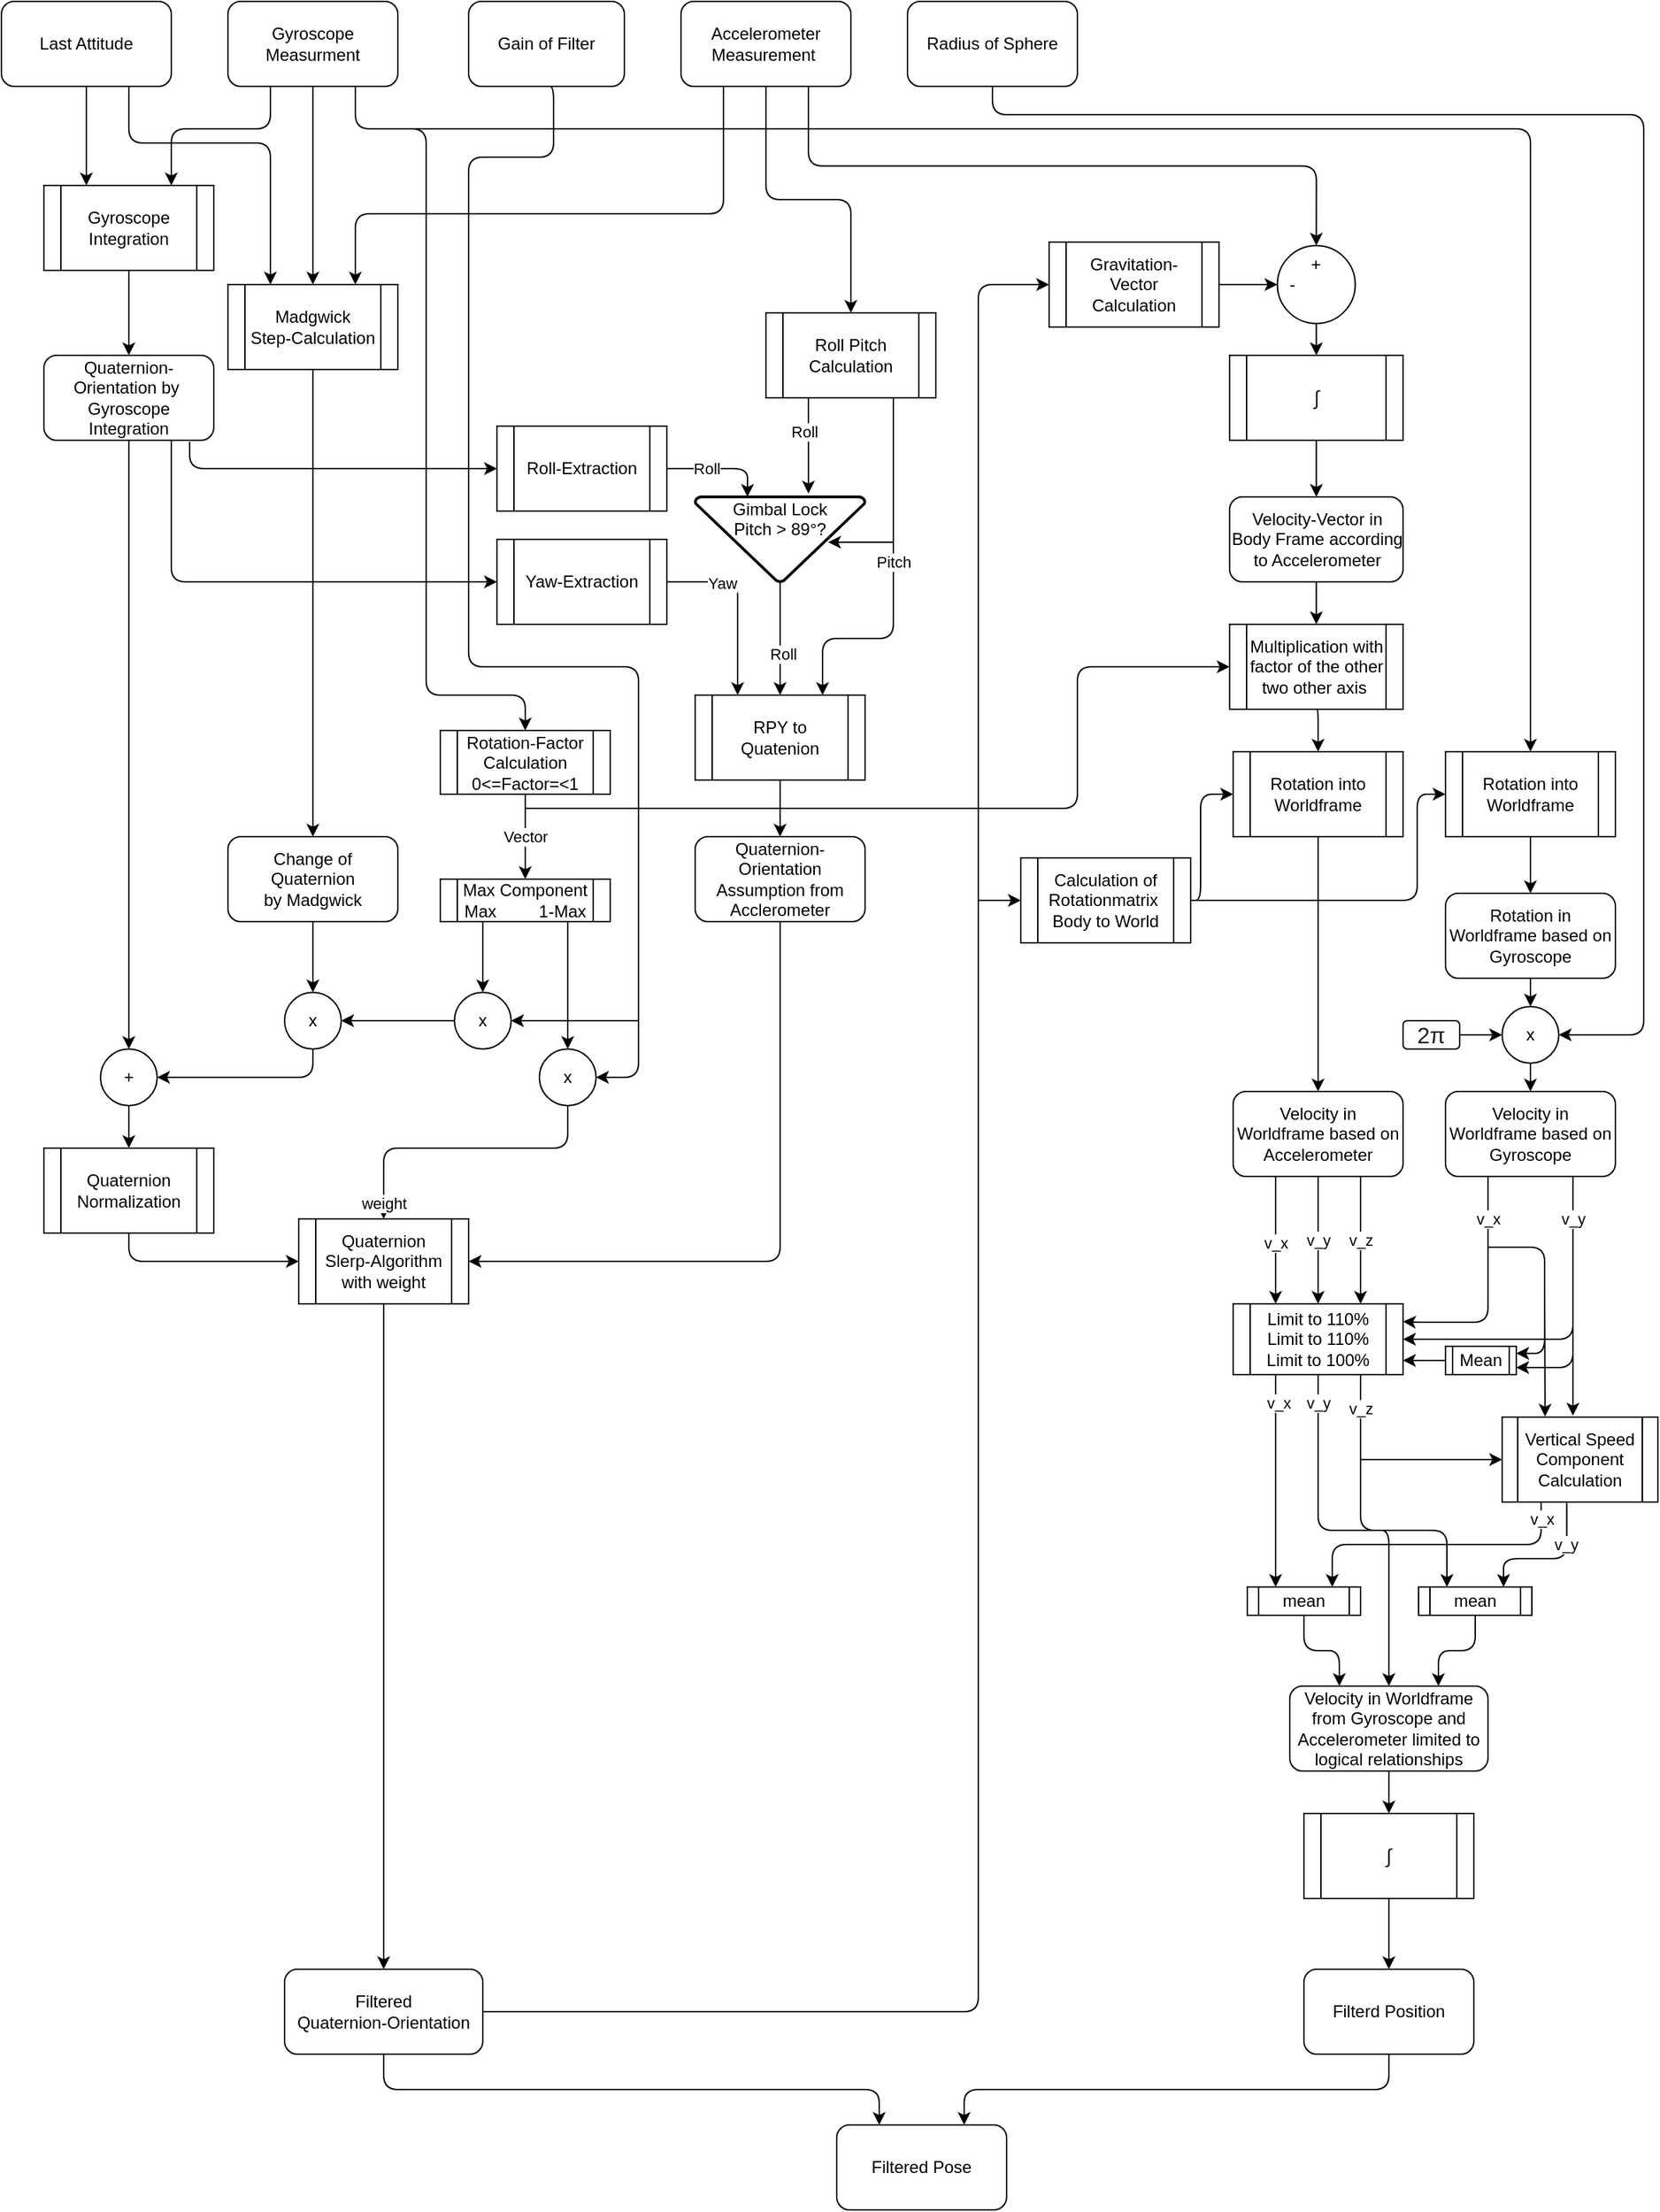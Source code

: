 <mxfile version="13.7.3" type="device"><diagram id="3fwJ6AKw6WvTPz3CJlug" name="Seite-1"><mxGraphModel dx="1106" dy="932" grid="1" gridSize="10" guides="1" tooltips="1" connect="1" arrows="1" fold="1" page="1" pageScale="1" pageWidth="827" pageHeight="1169" math="0" shadow="0"><root><mxCell id="0"/><mxCell id="1" parent="0"/><mxCell id="vrenDaEuAvRxz2vXsRLn-15" style="edgeStyle=orthogonalEdgeStyle;rounded=1;orthogonalLoop=1;jettySize=auto;html=1;exitX=0.5;exitY=1;exitDx=0;exitDy=0;entryX=0.5;entryY=0;entryDx=0;entryDy=0;" edge="1" parent="1" source="vrenDaEuAvRxz2vXsRLn-1" target="vrenDaEuAvRxz2vXsRLn-14"><mxGeometry relative="1" as="geometry"/></mxCell><mxCell id="vrenDaEuAvRxz2vXsRLn-37" style="edgeStyle=orthogonalEdgeStyle;rounded=1;orthogonalLoop=1;jettySize=auto;html=1;exitX=0.25;exitY=1;exitDx=0;exitDy=0;entryX=0.75;entryY=0;entryDx=0;entryDy=0;" edge="1" parent="1" source="vrenDaEuAvRxz2vXsRLn-1" target="vrenDaEuAvRxz2vXsRLn-10"><mxGeometry relative="1" as="geometry"><Array as="points"><mxPoint x="670" y="220"/><mxPoint x="410" y="220"/></Array></mxGeometry></mxCell><mxCell id="vrenDaEuAvRxz2vXsRLn-83" style="edgeStyle=orthogonalEdgeStyle;rounded=1;orthogonalLoop=1;jettySize=auto;html=1;exitX=0.75;exitY=1;exitDx=0;exitDy=0;entryX=0.5;entryY=0;entryDx=0;entryDy=0;" edge="1" parent="1" source="vrenDaEuAvRxz2vXsRLn-1" target="vrenDaEuAvRxz2vXsRLn-81"><mxGeometry relative="1" as="geometry"/></mxCell><mxCell id="vrenDaEuAvRxz2vXsRLn-1" value="Accelerometer&lt;br&gt;Measurement&amp;nbsp;" style="rounded=1;whiteSpace=wrap;html=1;" vertex="1" parent="1"><mxGeometry x="640" y="70" width="120" height="60" as="geometry"/></mxCell><mxCell id="vrenDaEuAvRxz2vXsRLn-7" style="edgeStyle=orthogonalEdgeStyle;rounded=1;orthogonalLoop=1;jettySize=auto;html=1;exitX=0.25;exitY=1;exitDx=0;exitDy=0;entryX=0.75;entryY=0;entryDx=0;entryDy=0;" edge="1" parent="1" source="vrenDaEuAvRxz2vXsRLn-2" target="vrenDaEuAvRxz2vXsRLn-5"><mxGeometry relative="1" as="geometry"><Array as="points"><mxPoint x="350" y="160"/><mxPoint x="280" y="160"/></Array></mxGeometry></mxCell><mxCell id="vrenDaEuAvRxz2vXsRLn-38" style="edgeStyle=orthogonalEdgeStyle;rounded=1;orthogonalLoop=1;jettySize=auto;html=1;exitX=0.5;exitY=1;exitDx=0;exitDy=0;entryX=0.5;entryY=0;entryDx=0;entryDy=0;" edge="1" parent="1" source="vrenDaEuAvRxz2vXsRLn-2" target="vrenDaEuAvRxz2vXsRLn-10"><mxGeometry relative="1" as="geometry"><Array as="points"><mxPoint x="380" y="210"/><mxPoint x="380" y="210"/></Array></mxGeometry></mxCell><mxCell id="vrenDaEuAvRxz2vXsRLn-76" style="edgeStyle=orthogonalEdgeStyle;rounded=1;orthogonalLoop=1;jettySize=auto;html=1;exitX=0.75;exitY=1;exitDx=0;exitDy=0;entryX=0.5;entryY=0;entryDx=0;entryDy=0;" edge="1" parent="1" source="vrenDaEuAvRxz2vXsRLn-2" target="vrenDaEuAvRxz2vXsRLn-44"><mxGeometry relative="1" as="geometry"><Array as="points"><mxPoint x="410" y="160"/><mxPoint x="460" y="160"/><mxPoint x="460" y="560"/><mxPoint x="530" y="560"/></Array></mxGeometry></mxCell><mxCell id="vrenDaEuAvRxz2vXsRLn-2" value="Gyroscope&lt;br&gt;Measurment" style="rounded=1;whiteSpace=wrap;html=1;" vertex="1" parent="1"><mxGeometry x="320" y="70" width="120" height="60" as="geometry"/></mxCell><mxCell id="vrenDaEuAvRxz2vXsRLn-6" style="edgeStyle=orthogonalEdgeStyle;rounded=0;orthogonalLoop=1;jettySize=auto;html=1;exitX=0.5;exitY=1;exitDx=0;exitDy=0;entryX=0.25;entryY=0;entryDx=0;entryDy=0;" edge="1" parent="1" source="vrenDaEuAvRxz2vXsRLn-3" target="vrenDaEuAvRxz2vXsRLn-5"><mxGeometry relative="1" as="geometry"><Array as="points"><mxPoint x="220" y="150"/><mxPoint x="220" y="150"/></Array></mxGeometry></mxCell><mxCell id="vrenDaEuAvRxz2vXsRLn-39" style="edgeStyle=orthogonalEdgeStyle;rounded=1;orthogonalLoop=1;jettySize=auto;html=1;exitX=0.75;exitY=1;exitDx=0;exitDy=0;entryX=0.25;entryY=0;entryDx=0;entryDy=0;" edge="1" parent="1" source="vrenDaEuAvRxz2vXsRLn-3" target="vrenDaEuAvRxz2vXsRLn-10"><mxGeometry relative="1" as="geometry"><Array as="points"><mxPoint x="250" y="170"/><mxPoint x="350" y="170"/></Array></mxGeometry></mxCell><mxCell id="vrenDaEuAvRxz2vXsRLn-3" value="Last Attitude" style="rounded=1;whiteSpace=wrap;html=1;" vertex="1" parent="1"><mxGeometry x="160" y="70" width="120" height="60" as="geometry"/></mxCell><mxCell id="vrenDaEuAvRxz2vXsRLn-8" style="edgeStyle=orthogonalEdgeStyle;rounded=0;orthogonalLoop=1;jettySize=auto;html=1;exitX=0.5;exitY=1;exitDx=0;exitDy=0;" edge="1" parent="1" source="vrenDaEuAvRxz2vXsRLn-5" target="vrenDaEuAvRxz2vXsRLn-9"><mxGeometry relative="1" as="geometry"><mxPoint x="300" y="330" as="targetPoint"/></mxGeometry></mxCell><mxCell id="vrenDaEuAvRxz2vXsRLn-5" value="Gyroscope Integration" style="shape=process;whiteSpace=wrap;html=1;backgroundOutline=1;" vertex="1" parent="1"><mxGeometry x="190" y="200" width="120" height="60" as="geometry"/></mxCell><mxCell id="vrenDaEuAvRxz2vXsRLn-19" style="edgeStyle=orthogonalEdgeStyle;rounded=1;orthogonalLoop=1;jettySize=auto;html=1;exitX=0.75;exitY=1;exitDx=0;exitDy=0;entryX=0;entryY=0.5;entryDx=0;entryDy=0;" edge="1" parent="1" source="vrenDaEuAvRxz2vXsRLn-9" target="vrenDaEuAvRxz2vXsRLn-18"><mxGeometry relative="1" as="geometry"/></mxCell><mxCell id="vrenDaEuAvRxz2vXsRLn-24" style="edgeStyle=orthogonalEdgeStyle;rounded=1;orthogonalLoop=1;jettySize=auto;html=1;exitX=0.858;exitY=1.017;exitDx=0;exitDy=0;entryX=0;entryY=0.5;entryDx=0;entryDy=0;exitPerimeter=0;" edge="1" parent="1" source="vrenDaEuAvRxz2vXsRLn-9" target="vrenDaEuAvRxz2vXsRLn-23"><mxGeometry relative="1" as="geometry"/></mxCell><mxCell id="vrenDaEuAvRxz2vXsRLn-52" style="edgeStyle=orthogonalEdgeStyle;rounded=1;orthogonalLoop=1;jettySize=auto;html=1;exitX=0.5;exitY=1;exitDx=0;exitDy=0;" edge="1" parent="1" source="vrenDaEuAvRxz2vXsRLn-9" target="vrenDaEuAvRxz2vXsRLn-48"><mxGeometry relative="1" as="geometry"/></mxCell><mxCell id="vrenDaEuAvRxz2vXsRLn-9" value="Quaternion-Orientation by&amp;nbsp;&lt;br&gt;Gyroscope Integration" style="rounded=1;whiteSpace=wrap;html=1;" vertex="1" parent="1"><mxGeometry x="190" y="320" width="120" height="60" as="geometry"/></mxCell><mxCell id="vrenDaEuAvRxz2vXsRLn-75" style="edgeStyle=orthogonalEdgeStyle;rounded=1;orthogonalLoop=1;jettySize=auto;html=1;exitX=0.5;exitY=1;exitDx=0;exitDy=0;" edge="1" parent="1" source="vrenDaEuAvRxz2vXsRLn-10" target="vrenDaEuAvRxz2vXsRLn-12"><mxGeometry relative="1" as="geometry"/></mxCell><mxCell id="vrenDaEuAvRxz2vXsRLn-10" value="Madgwick&lt;br&gt;Step-Calculation" style="shape=process;whiteSpace=wrap;html=1;backgroundOutline=1;" vertex="1" parent="1"><mxGeometry x="320" y="270" width="120" height="60" as="geometry"/></mxCell><mxCell id="vrenDaEuAvRxz2vXsRLn-51" style="edgeStyle=orthogonalEdgeStyle;rounded=1;orthogonalLoop=1;jettySize=auto;html=1;exitX=0.5;exitY=1;exitDx=0;exitDy=0;entryX=0.5;entryY=0;entryDx=0;entryDy=0;" edge="1" parent="1" source="vrenDaEuAvRxz2vXsRLn-12" target="vrenDaEuAvRxz2vXsRLn-49"><mxGeometry relative="1" as="geometry"/></mxCell><mxCell id="vrenDaEuAvRxz2vXsRLn-12" value="Change of Quaternion&lt;br&gt;by Madgwick" style="rounded=1;whiteSpace=wrap;html=1;" vertex="1" parent="1"><mxGeometry x="320" y="660" width="120" height="60" as="geometry"/></mxCell><mxCell id="vrenDaEuAvRxz2vXsRLn-41" style="edgeStyle=orthogonalEdgeStyle;rounded=0;orthogonalLoop=1;jettySize=auto;html=1;exitX=0.5;exitY=1;exitDx=0;exitDy=0;entryX=0.5;entryY=0;entryDx=0;entryDy=0;" edge="1" parent="1" source="vrenDaEuAvRxz2vXsRLn-13" target="vrenDaEuAvRxz2vXsRLn-35"><mxGeometry relative="1" as="geometry"/></mxCell><mxCell id="vrenDaEuAvRxz2vXsRLn-13" value="RPY to Quatenion" style="shape=process;whiteSpace=wrap;html=1;backgroundOutline=1;" vertex="1" parent="1"><mxGeometry x="650" y="560" width="120" height="60" as="geometry"/></mxCell><mxCell id="vrenDaEuAvRxz2vXsRLn-16" style="edgeStyle=orthogonalEdgeStyle;rounded=1;orthogonalLoop=1;jettySize=auto;html=1;exitX=0.75;exitY=1;exitDx=0;exitDy=0;entryX=0.75;entryY=0;entryDx=0;entryDy=0;" edge="1" parent="1" source="vrenDaEuAvRxz2vXsRLn-14" target="vrenDaEuAvRxz2vXsRLn-13"><mxGeometry relative="1" as="geometry"><Array as="points"><mxPoint x="790" y="520"/><mxPoint x="740" y="520"/></Array></mxGeometry></mxCell><mxCell id="vrenDaEuAvRxz2vXsRLn-21" value="Pitch" style="edgeLabel;html=1;align=center;verticalAlign=middle;resizable=0;points=[];" vertex="1" connectable="0" parent="vrenDaEuAvRxz2vXsRLn-16"><mxGeometry x="-0.109" relative="1" as="geometry"><mxPoint as="offset"/></mxGeometry></mxCell><mxCell id="vrenDaEuAvRxz2vXsRLn-26" style="edgeStyle=orthogonalEdgeStyle;rounded=0;orthogonalLoop=1;jettySize=auto;html=1;exitX=0.25;exitY=1;exitDx=0;exitDy=0;entryX=0.667;entryY=-0.04;entryDx=0;entryDy=0;entryPerimeter=0;" edge="1" parent="1" source="vrenDaEuAvRxz2vXsRLn-14" target="vrenDaEuAvRxz2vXsRLn-25"><mxGeometry relative="1" as="geometry"/></mxCell><mxCell id="vrenDaEuAvRxz2vXsRLn-27" value="Roll" style="edgeLabel;html=1;align=center;verticalAlign=middle;resizable=0;points=[];" vertex="1" connectable="0" parent="vrenDaEuAvRxz2vXsRLn-26"><mxGeometry x="-0.294" y="-3" relative="1" as="geometry"><mxPoint as="offset"/></mxGeometry></mxCell><mxCell id="vrenDaEuAvRxz2vXsRLn-14" value="Roll Pitch Calculation" style="shape=process;whiteSpace=wrap;html=1;backgroundOutline=1;" vertex="1" parent="1"><mxGeometry x="700" y="290" width="120" height="60" as="geometry"/></mxCell><mxCell id="vrenDaEuAvRxz2vXsRLn-20" style="edgeStyle=orthogonalEdgeStyle;rounded=1;orthogonalLoop=1;jettySize=auto;html=1;exitX=1;exitY=0.5;exitDx=0;exitDy=0;entryX=0.25;entryY=0;entryDx=0;entryDy=0;" edge="1" parent="1" source="vrenDaEuAvRxz2vXsRLn-18" target="vrenDaEuAvRxz2vXsRLn-13"><mxGeometry relative="1" as="geometry"/></mxCell><mxCell id="vrenDaEuAvRxz2vXsRLn-32" value="Yaw" style="edgeLabel;html=1;align=center;verticalAlign=middle;resizable=0;points=[];" vertex="1" connectable="0" parent="vrenDaEuAvRxz2vXsRLn-20"><mxGeometry x="-0.4" y="-1" relative="1" as="geometry"><mxPoint as="offset"/></mxGeometry></mxCell><mxCell id="vrenDaEuAvRxz2vXsRLn-18" value="Yaw-Extraction" style="shape=process;whiteSpace=wrap;html=1;backgroundOutline=1;" vertex="1" parent="1"><mxGeometry x="510" y="450" width="120" height="60" as="geometry"/></mxCell><mxCell id="vrenDaEuAvRxz2vXsRLn-28" style="edgeStyle=orthogonalEdgeStyle;rounded=1;orthogonalLoop=1;jettySize=auto;html=1;exitX=1;exitY=0.5;exitDx=0;exitDy=0;entryX=0.308;entryY=0;entryDx=0;entryDy=0;entryPerimeter=0;" edge="1" parent="1" source="vrenDaEuAvRxz2vXsRLn-23" target="vrenDaEuAvRxz2vXsRLn-25"><mxGeometry relative="1" as="geometry"/></mxCell><mxCell id="vrenDaEuAvRxz2vXsRLn-29" value="Roll" style="edgeLabel;html=1;align=center;verticalAlign=middle;resizable=0;points=[];" vertex="1" connectable="0" parent="vrenDaEuAvRxz2vXsRLn-28"><mxGeometry x="-0.284" relative="1" as="geometry"><mxPoint as="offset"/></mxGeometry></mxCell><mxCell id="vrenDaEuAvRxz2vXsRLn-23" value="Roll-Extraction" style="shape=process;whiteSpace=wrap;html=1;backgroundOutline=1;" vertex="1" parent="1"><mxGeometry x="510" y="370" width="120" height="60" as="geometry"/></mxCell><mxCell id="vrenDaEuAvRxz2vXsRLn-30" style="edgeStyle=orthogonalEdgeStyle;rounded=0;orthogonalLoop=1;jettySize=auto;html=1;exitX=0.5;exitY=1;exitDx=0;exitDy=0;exitPerimeter=0;entryX=0.5;entryY=0;entryDx=0;entryDy=0;" edge="1" parent="1" source="vrenDaEuAvRxz2vXsRLn-25" target="vrenDaEuAvRxz2vXsRLn-13"><mxGeometry relative="1" as="geometry"/></mxCell><mxCell id="vrenDaEuAvRxz2vXsRLn-31" value="Roll" style="edgeLabel;html=1;align=center;verticalAlign=middle;resizable=0;points=[];" vertex="1" connectable="0" parent="vrenDaEuAvRxz2vXsRLn-30"><mxGeometry x="0.28" y="2" relative="1" as="geometry"><mxPoint as="offset"/></mxGeometry></mxCell><mxCell id="vrenDaEuAvRxz2vXsRLn-25" value="Gimbal Lock&lt;br&gt;Pitch &amp;gt; 89°?&lt;br&gt;&lt;br&gt;&lt;br&gt;" style="strokeWidth=2;html=1;shape=mxgraph.flowchart.merge_or_storage;whiteSpace=wrap;" vertex="1" parent="1"><mxGeometry x="650" y="420" width="120" height="60" as="geometry"/></mxCell><mxCell id="vrenDaEuAvRxz2vXsRLn-34" value="" style="endArrow=classic;html=1;entryX=0.783;entryY=0.533;entryDx=0;entryDy=0;entryPerimeter=0;" edge="1" parent="1" target="vrenDaEuAvRxz2vXsRLn-25"><mxGeometry width="50" height="50" relative="1" as="geometry"><mxPoint x="790" y="452" as="sourcePoint"/><mxPoint x="450" y="310" as="targetPoint"/></mxGeometry></mxCell><mxCell id="vrenDaEuAvRxz2vXsRLn-56" style="edgeStyle=orthogonalEdgeStyle;rounded=1;orthogonalLoop=1;jettySize=auto;html=1;exitX=0.5;exitY=1;exitDx=0;exitDy=0;entryX=1;entryY=0.5;entryDx=0;entryDy=0;" edge="1" parent="1" source="vrenDaEuAvRxz2vXsRLn-35" target="vrenDaEuAvRxz2vXsRLn-45"><mxGeometry relative="1" as="geometry"/></mxCell><mxCell id="vrenDaEuAvRxz2vXsRLn-35" value="Quaternion-Orientation Assumption from Acclerometer" style="rounded=1;whiteSpace=wrap;html=1;" vertex="1" parent="1"><mxGeometry x="650" y="660" width="120" height="60" as="geometry"/></mxCell><mxCell id="vrenDaEuAvRxz2vXsRLn-67" style="edgeStyle=orthogonalEdgeStyle;rounded=1;orthogonalLoop=1;jettySize=auto;html=1;exitX=0.5;exitY=1;exitDx=0;exitDy=0;entryX=1;entryY=0.5;entryDx=0;entryDy=0;" edge="1" parent="1" source="vrenDaEuAvRxz2vXsRLn-40" target="vrenDaEuAvRxz2vXsRLn-64"><mxGeometry relative="1" as="geometry"><Array as="points"><mxPoint x="550" y="180"/><mxPoint x="490" y="180"/><mxPoint x="490" y="540"/><mxPoint x="610" y="540"/><mxPoint x="610" y="830"/></Array></mxGeometry></mxCell><mxCell id="vrenDaEuAvRxz2vXsRLn-40" value="Gain of Filter" style="rounded=1;whiteSpace=wrap;html=1;" vertex="1" parent="1"><mxGeometry x="490" y="70" width="110" height="60" as="geometry"/></mxCell><mxCell id="vrenDaEuAvRxz2vXsRLn-50" style="edgeStyle=orthogonalEdgeStyle;rounded=1;orthogonalLoop=1;jettySize=auto;html=1;exitX=0;exitY=0.5;exitDx=0;exitDy=0;entryX=1;entryY=0.5;entryDx=0;entryDy=0;" edge="1" parent="1" source="vrenDaEuAvRxz2vXsRLn-63" target="vrenDaEuAvRxz2vXsRLn-49"><mxGeometry relative="1" as="geometry"><Array as="points"><mxPoint x="400" y="790"/></Array></mxGeometry></mxCell><mxCell id="vrenDaEuAvRxz2vXsRLn-57" style="edgeStyle=orthogonalEdgeStyle;rounded=1;orthogonalLoop=1;jettySize=auto;html=1;exitX=0.5;exitY=1;exitDx=0;exitDy=0;entryX=0.5;entryY=0;entryDx=0;entryDy=0;" edge="1" parent="1" source="vrenDaEuAvRxz2vXsRLn-64" target="vrenDaEuAvRxz2vXsRLn-45"><mxGeometry relative="1" as="geometry"><mxPoint x="430" y="926" as="targetPoint"/><Array as="points"><mxPoint x="560" y="880"/><mxPoint x="430" y="880"/></Array></mxGeometry></mxCell><mxCell id="vrenDaEuAvRxz2vXsRLn-59" value="weight" style="edgeLabel;html=1;align=center;verticalAlign=middle;resizable=0;points=[];" vertex="1" connectable="0" parent="vrenDaEuAvRxz2vXsRLn-57"><mxGeometry x="0.674" y="-2" relative="1" as="geometry"><mxPoint x="1.97" y="22.35" as="offset"/></mxGeometry></mxCell><mxCell id="vrenDaEuAvRxz2vXsRLn-89" value="Vector" style="edgeStyle=orthogonalEdgeStyle;rounded=1;orthogonalLoop=1;jettySize=auto;html=1;exitX=0.5;exitY=1;exitDx=0;exitDy=0;entryX=0.5;entryY=0;entryDx=0;entryDy=0;" edge="1" parent="1" source="vrenDaEuAvRxz2vXsRLn-44" target="vrenDaEuAvRxz2vXsRLn-88"><mxGeometry relative="1" as="geometry"/></mxCell><mxCell id="vrenDaEuAvRxz2vXsRLn-44" value="Rotation-Factor Calculation&lt;br&gt;0&amp;lt;=Factor=&amp;lt;1" style="shape=process;whiteSpace=wrap;html=1;backgroundOutline=1;" vertex="1" parent="1"><mxGeometry x="470" y="585" width="120" height="45" as="geometry"/></mxCell><mxCell id="vrenDaEuAvRxz2vXsRLn-61" style="edgeStyle=orthogonalEdgeStyle;rounded=1;orthogonalLoop=1;jettySize=auto;html=1;exitX=0.5;exitY=1;exitDx=0;exitDy=0;entryX=0.5;entryY=0;entryDx=0;entryDy=0;" edge="1" parent="1" source="vrenDaEuAvRxz2vXsRLn-45" target="vrenDaEuAvRxz2vXsRLn-60"><mxGeometry relative="1" as="geometry"/></mxCell><mxCell id="vrenDaEuAvRxz2vXsRLn-45" value="Quaternion Slerp-Algorithm with weight" style="shape=process;whiteSpace=wrap;html=1;backgroundOutline=1;" vertex="1" parent="1"><mxGeometry x="370" y="930" width="120" height="60" as="geometry"/></mxCell><mxCell id="vrenDaEuAvRxz2vXsRLn-55" style="edgeStyle=orthogonalEdgeStyle;rounded=1;orthogonalLoop=1;jettySize=auto;html=1;exitX=0.5;exitY=1;exitDx=0;exitDy=0;entryX=0;entryY=0.5;entryDx=0;entryDy=0;" edge="1" parent="1" source="vrenDaEuAvRxz2vXsRLn-71" target="vrenDaEuAvRxz2vXsRLn-45"><mxGeometry relative="1" as="geometry"/></mxCell><mxCell id="vrenDaEuAvRxz2vXsRLn-73" style="edgeStyle=orthogonalEdgeStyle;rounded=1;orthogonalLoop=1;jettySize=auto;html=1;exitX=0.5;exitY=1;exitDx=0;exitDy=0;entryX=0.5;entryY=0;entryDx=0;entryDy=0;" edge="1" parent="1" source="vrenDaEuAvRxz2vXsRLn-48" target="vrenDaEuAvRxz2vXsRLn-71"><mxGeometry relative="1" as="geometry"/></mxCell><mxCell id="vrenDaEuAvRxz2vXsRLn-48" value="+" style="ellipse;whiteSpace=wrap;html=1;aspect=fixed;" vertex="1" parent="1"><mxGeometry x="230" y="810" width="40" height="40" as="geometry"/></mxCell><mxCell id="vrenDaEuAvRxz2vXsRLn-54" style="edgeStyle=orthogonalEdgeStyle;rounded=1;orthogonalLoop=1;jettySize=auto;html=1;exitX=0.5;exitY=1;exitDx=0;exitDy=0;entryX=1;entryY=0.5;entryDx=0;entryDy=0;" edge="1" parent="1" source="vrenDaEuAvRxz2vXsRLn-49" target="vrenDaEuAvRxz2vXsRLn-48"><mxGeometry relative="1" as="geometry"/></mxCell><mxCell id="vrenDaEuAvRxz2vXsRLn-49" value="x" style="ellipse;whiteSpace=wrap;html=1;aspect=fixed;" vertex="1" parent="1"><mxGeometry x="360" y="770" width="40" height="40" as="geometry"/></mxCell><mxCell id="vrenDaEuAvRxz2vXsRLn-79" style="edgeStyle=orthogonalEdgeStyle;rounded=1;orthogonalLoop=1;jettySize=auto;html=1;exitX=1;exitY=0.5;exitDx=0;exitDy=0;entryX=0;entryY=0.5;entryDx=0;entryDy=0;" edge="1" parent="1" source="vrenDaEuAvRxz2vXsRLn-60" target="vrenDaEuAvRxz2vXsRLn-77"><mxGeometry relative="1" as="geometry"><Array as="points"><mxPoint x="850" y="1490"/><mxPoint x="850" y="270"/></Array></mxGeometry></mxCell><mxCell id="vrenDaEuAvRxz2vXsRLn-166" style="edgeStyle=orthogonalEdgeStyle;rounded=1;orthogonalLoop=1;jettySize=auto;html=1;exitX=0.5;exitY=1;exitDx=0;exitDy=0;entryX=0.25;entryY=0;entryDx=0;entryDy=0;" edge="1" parent="1" source="vrenDaEuAvRxz2vXsRLn-60" target="vrenDaEuAvRxz2vXsRLn-164"><mxGeometry relative="1" as="geometry"/></mxCell><mxCell id="vrenDaEuAvRxz2vXsRLn-60" value="Filtered &lt;br&gt;Quaternion-Orientation&lt;br&gt;" style="rounded=1;whiteSpace=wrap;html=1;" vertex="1" parent="1"><mxGeometry x="360" y="1460" width="140" height="60" as="geometry"/></mxCell><mxCell id="vrenDaEuAvRxz2vXsRLn-64" value="x" style="ellipse;whiteSpace=wrap;html=1;aspect=fixed;" vertex="1" parent="1"><mxGeometry x="540" y="810" width="40" height="40" as="geometry"/></mxCell><mxCell id="vrenDaEuAvRxz2vXsRLn-70" value="" style="endArrow=classic;html=1;entryX=1;entryY=0.5;entryDx=0;entryDy=0;" edge="1" parent="1" target="vrenDaEuAvRxz2vXsRLn-63"><mxGeometry width="50" height="50" relative="1" as="geometry"><mxPoint x="610" y="790" as="sourcePoint"/><mxPoint x="530" y="580" as="targetPoint"/></mxGeometry></mxCell><mxCell id="vrenDaEuAvRxz2vXsRLn-71" value="Quaternion&lt;br&gt;Normalization" style="shape=process;whiteSpace=wrap;html=1;backgroundOutline=1;" vertex="1" parent="1"><mxGeometry x="190" y="880" width="120" height="60" as="geometry"/></mxCell><mxCell id="vrenDaEuAvRxz2vXsRLn-63" value="x" style="ellipse;whiteSpace=wrap;html=1;aspect=fixed;" vertex="1" parent="1"><mxGeometry x="480" y="770" width="40" height="40" as="geometry"/></mxCell><mxCell id="vrenDaEuAvRxz2vXsRLn-82" style="edgeStyle=orthogonalEdgeStyle;rounded=1;orthogonalLoop=1;jettySize=auto;html=1;exitX=1;exitY=0.5;exitDx=0;exitDy=0;entryX=0;entryY=0.5;entryDx=0;entryDy=0;" edge="1" parent="1" source="vrenDaEuAvRxz2vXsRLn-77" target="vrenDaEuAvRxz2vXsRLn-81"><mxGeometry relative="1" as="geometry"><mxPoint x="1040" y="290.103" as="targetPoint"/></mxGeometry></mxCell><mxCell id="vrenDaEuAvRxz2vXsRLn-77" value="Gravitation-Vector&lt;br&gt;Calculation" style="shape=process;whiteSpace=wrap;html=1;backgroundOutline=1;" vertex="1" parent="1"><mxGeometry x="900" y="240" width="120" height="60" as="geometry"/></mxCell><mxCell id="vrenDaEuAvRxz2vXsRLn-86" style="edgeStyle=orthogonalEdgeStyle;rounded=1;orthogonalLoop=1;jettySize=auto;html=1;exitX=0.5;exitY=1;exitDx=0;exitDy=0;entryX=0.5;entryY=0;entryDx=0;entryDy=0;" edge="1" parent="1" source="vrenDaEuAvRxz2vXsRLn-80" target="vrenDaEuAvRxz2vXsRLn-85"><mxGeometry relative="1" as="geometry"/></mxCell><mxCell id="vrenDaEuAvRxz2vXsRLn-80" value="&lt;span style=&quot;color: rgb(32 , 33 , 36) ; font-family: &amp;#34;arial&amp;#34; , sans-serif ; font-size: 14px ; text-align: left ; background-color: rgb(255 , 255 , 255)&quot;&gt;∫&lt;/span&gt;" style="shape=process;whiteSpace=wrap;html=1;backgroundOutline=1;" vertex="1" parent="1"><mxGeometry x="1027.5" y="320" width="122.5" height="60" as="geometry"/></mxCell><mxCell id="vrenDaEuAvRxz2vXsRLn-84" style="edgeStyle=orthogonalEdgeStyle;rounded=1;orthogonalLoop=1;jettySize=auto;html=1;exitX=0.5;exitY=1;exitDx=0;exitDy=0;entryX=0.5;entryY=0;entryDx=0;entryDy=0;" edge="1" parent="1" source="vrenDaEuAvRxz2vXsRLn-81" target="vrenDaEuAvRxz2vXsRLn-80"><mxGeometry relative="1" as="geometry"/></mxCell><mxCell id="vrenDaEuAvRxz2vXsRLn-81" value="+&lt;br&gt;-&amp;nbsp; &amp;nbsp; &amp;nbsp; &amp;nbsp; &amp;nbsp;&amp;nbsp;&lt;br&gt;&amp;nbsp;" style="ellipse;whiteSpace=wrap;html=1;aspect=fixed;" vertex="1" parent="1"><mxGeometry x="1061.25" y="242.5" width="55" height="55" as="geometry"/></mxCell><mxCell id="vrenDaEuAvRxz2vXsRLn-96" style="edgeStyle=orthogonalEdgeStyle;rounded=1;orthogonalLoop=1;jettySize=auto;html=1;exitX=0.5;exitY=1;exitDx=0;exitDy=0;entryX=0.5;entryY=0;entryDx=0;entryDy=0;" edge="1" parent="1" source="vrenDaEuAvRxz2vXsRLn-85" target="vrenDaEuAvRxz2vXsRLn-94"><mxGeometry relative="1" as="geometry"/></mxCell><mxCell id="vrenDaEuAvRxz2vXsRLn-85" value="Velocity-Vector in Body Frame according to Accelerometer" style="rounded=1;whiteSpace=wrap;html=1;" vertex="1" parent="1"><mxGeometry x="1027.5" y="420" width="122.5" height="60" as="geometry"/></mxCell><mxCell id="vrenDaEuAvRxz2vXsRLn-92" style="edgeStyle=orthogonalEdgeStyle;rounded=1;orthogonalLoop=1;jettySize=auto;html=1;exitX=0.25;exitY=1;exitDx=0;exitDy=0;entryX=0.5;entryY=0;entryDx=0;entryDy=0;" edge="1" parent="1" source="vrenDaEuAvRxz2vXsRLn-88" target="vrenDaEuAvRxz2vXsRLn-63"><mxGeometry relative="1" as="geometry"/></mxCell><mxCell id="vrenDaEuAvRxz2vXsRLn-93" style="edgeStyle=orthogonalEdgeStyle;rounded=1;orthogonalLoop=1;jettySize=auto;html=1;exitX=0.75;exitY=1;exitDx=0;exitDy=0;entryX=0.5;entryY=0;entryDx=0;entryDy=0;" edge="1" parent="1" source="vrenDaEuAvRxz2vXsRLn-88" target="vrenDaEuAvRxz2vXsRLn-64"><mxGeometry relative="1" as="geometry"/></mxCell><mxCell id="vrenDaEuAvRxz2vXsRLn-88" value="Max Component&lt;br&gt;Max&amp;nbsp; &amp;nbsp; &amp;nbsp; &amp;nbsp; &amp;nbsp;1-Max" style="shape=process;whiteSpace=wrap;html=1;backgroundOutline=1;" vertex="1" parent="1"><mxGeometry x="470" y="690" width="120" height="30" as="geometry"/></mxCell><mxCell id="vrenDaEuAvRxz2vXsRLn-101" style="edgeStyle=orthogonalEdgeStyle;rounded=1;orthogonalLoop=1;jettySize=auto;html=1;exitX=0.5;exitY=1;exitDx=0;exitDy=0;entryX=0.5;entryY=0;entryDx=0;entryDy=0;" edge="1" parent="1" source="vrenDaEuAvRxz2vXsRLn-94" target="vrenDaEuAvRxz2vXsRLn-99"><mxGeometry relative="1" as="geometry"/></mxCell><mxCell id="vrenDaEuAvRxz2vXsRLn-94" value="Multiplication with factor of the other two other axis&amp;nbsp;" style="shape=process;whiteSpace=wrap;html=1;backgroundOutline=1;" vertex="1" parent="1"><mxGeometry x="1027.5" y="510" width="122.5" height="60" as="geometry"/></mxCell><mxCell id="vrenDaEuAvRxz2vXsRLn-95" value="" style="endArrow=classic;html=1;entryX=0;entryY=0.5;entryDx=0;entryDy=0;" edge="1" parent="1" target="vrenDaEuAvRxz2vXsRLn-94"><mxGeometry width="50" height="50" relative="1" as="geometry"><mxPoint x="530" y="640" as="sourcePoint"/><mxPoint x="750" y="640" as="targetPoint"/><Array as="points"><mxPoint x="660" y="640"/><mxPoint x="830" y="640"/><mxPoint x="920" y="640"/><mxPoint x="920" y="540"/></Array></mxGeometry></mxCell><mxCell id="vrenDaEuAvRxz2vXsRLn-105" style="edgeStyle=orthogonalEdgeStyle;rounded=1;orthogonalLoop=1;jettySize=auto;html=1;exitX=1;exitY=0.5;exitDx=0;exitDy=0;entryX=0;entryY=0.5;entryDx=0;entryDy=0;" edge="1" parent="1" source="vrenDaEuAvRxz2vXsRLn-97" target="vrenDaEuAvRxz2vXsRLn-104"><mxGeometry relative="1" as="geometry"><Array as="points"><mxPoint x="1160" y="705"/><mxPoint x="1160" y="630"/></Array></mxGeometry></mxCell><mxCell id="vrenDaEuAvRxz2vXsRLn-115" style="edgeStyle=orthogonalEdgeStyle;rounded=1;orthogonalLoop=1;jettySize=auto;html=1;exitX=1;exitY=0.5;exitDx=0;exitDy=0;entryX=0;entryY=0.5;entryDx=0;entryDy=0;" edge="1" parent="1" source="vrenDaEuAvRxz2vXsRLn-97" target="vrenDaEuAvRxz2vXsRLn-99"><mxGeometry relative="1" as="geometry"><Array as="points"><mxPoint x="1007" y="705"/><mxPoint x="1007" y="630"/></Array></mxGeometry></mxCell><mxCell id="vrenDaEuAvRxz2vXsRLn-97" value="Calculation of Rotationmatrix&amp;nbsp;&lt;br&gt;Body to World" style="shape=process;whiteSpace=wrap;html=1;backgroundOutline=1;" vertex="1" parent="1"><mxGeometry x="880" y="675" width="120" height="60" as="geometry"/></mxCell><mxCell id="vrenDaEuAvRxz2vXsRLn-98" value="" style="endArrow=classic;html=1;entryX=0;entryY=0.5;entryDx=0;entryDy=0;" edge="1" parent="1" target="vrenDaEuAvRxz2vXsRLn-97"><mxGeometry width="50" height="50" relative="1" as="geometry"><mxPoint x="850" y="705" as="sourcePoint"/><mxPoint x="880" y="620" as="targetPoint"/></mxGeometry></mxCell><mxCell id="vrenDaEuAvRxz2vXsRLn-103" style="edgeStyle=orthogonalEdgeStyle;rounded=1;orthogonalLoop=1;jettySize=auto;html=1;exitX=0.5;exitY=1;exitDx=0;exitDy=0;entryX=0.5;entryY=0;entryDx=0;entryDy=0;" edge="1" parent="1" source="vrenDaEuAvRxz2vXsRLn-99" target="vrenDaEuAvRxz2vXsRLn-102"><mxGeometry relative="1" as="geometry"/></mxCell><mxCell id="vrenDaEuAvRxz2vXsRLn-99" value="Rotation into Worldframe" style="shape=process;whiteSpace=wrap;html=1;backgroundOutline=1;" vertex="1" parent="1"><mxGeometry x="1030" y="600" width="120" height="60" as="geometry"/></mxCell><mxCell id="vrenDaEuAvRxz2vXsRLn-117" value="v_y" style="edgeStyle=orthogonalEdgeStyle;rounded=1;orthogonalLoop=1;jettySize=auto;html=1;exitX=0.5;exitY=1;exitDx=0;exitDy=0;entryX=0.5;entryY=0;entryDx=0;entryDy=0;" edge="1" parent="1" source="vrenDaEuAvRxz2vXsRLn-102" target="vrenDaEuAvRxz2vXsRLn-124"><mxGeometry relative="1" as="geometry"><mxPoint x="1060" y="1050" as="targetPoint"/></mxGeometry></mxCell><mxCell id="vrenDaEuAvRxz2vXsRLn-118" value="v_z" style="edgeStyle=orthogonalEdgeStyle;rounded=1;orthogonalLoop=1;jettySize=auto;html=1;exitX=0.75;exitY=1;exitDx=0;exitDy=0;entryX=0.75;entryY=0;entryDx=0;entryDy=0;" edge="1" parent="1" source="vrenDaEuAvRxz2vXsRLn-102" target="vrenDaEuAvRxz2vXsRLn-124"><mxGeometry relative="1" as="geometry"><mxPoint x="1117.6" y="950" as="targetPoint"/></mxGeometry></mxCell><mxCell id="vrenDaEuAvRxz2vXsRLn-129" style="edgeStyle=orthogonalEdgeStyle;rounded=1;orthogonalLoop=1;jettySize=auto;html=1;exitX=0.25;exitY=1;exitDx=0;exitDy=0;entryX=0.25;entryY=0;entryDx=0;entryDy=0;" edge="1" parent="1" source="vrenDaEuAvRxz2vXsRLn-102" target="vrenDaEuAvRxz2vXsRLn-124"><mxGeometry relative="1" as="geometry"/></mxCell><mxCell id="vrenDaEuAvRxz2vXsRLn-131" value="v_x" style="edgeLabel;html=1;align=center;verticalAlign=middle;resizable=0;points=[];" vertex="1" connectable="0" parent="vrenDaEuAvRxz2vXsRLn-129"><mxGeometry x="0.036" relative="1" as="geometry"><mxPoint as="offset"/></mxGeometry></mxCell><mxCell id="vrenDaEuAvRxz2vXsRLn-102" value="Velocity in Worldframe based on Accelerometer" style="rounded=1;whiteSpace=wrap;html=1;" vertex="1" parent="1"><mxGeometry x="1030" y="840" width="120" height="60" as="geometry"/></mxCell><mxCell id="vrenDaEuAvRxz2vXsRLn-108" style="edgeStyle=orthogonalEdgeStyle;rounded=1;orthogonalLoop=1;jettySize=auto;html=1;exitX=0.5;exitY=1;exitDx=0;exitDy=0;entryX=0.5;entryY=0;entryDx=0;entryDy=0;" edge="1" parent="1" source="vrenDaEuAvRxz2vXsRLn-104" target="vrenDaEuAvRxz2vXsRLn-107"><mxGeometry relative="1" as="geometry"/></mxCell><mxCell id="vrenDaEuAvRxz2vXsRLn-104" value="Rotation into Worldframe" style="shape=process;whiteSpace=wrap;html=1;backgroundOutline=1;" vertex="1" parent="1"><mxGeometry x="1180" y="600" width="120" height="60" as="geometry"/></mxCell><mxCell id="vrenDaEuAvRxz2vXsRLn-106" value="" style="endArrow=classic;html=1;entryX=0.5;entryY=0;entryDx=0;entryDy=0;" edge="1" parent="1" target="vrenDaEuAvRxz2vXsRLn-104"><mxGeometry width="50" height="50" relative="1" as="geometry"><mxPoint x="440" y="160" as="sourcePoint"/><mxPoint x="1220" y="180" as="targetPoint"/><Array as="points"><mxPoint x="1240" y="160"/></Array></mxGeometry></mxCell><mxCell id="vrenDaEuAvRxz2vXsRLn-111" style="edgeStyle=orthogonalEdgeStyle;rounded=1;orthogonalLoop=1;jettySize=auto;html=1;exitX=0.5;exitY=1;exitDx=0;exitDy=0;entryX=0.5;entryY=0;entryDx=0;entryDy=0;" edge="1" parent="1" source="vrenDaEuAvRxz2vXsRLn-107" target="vrenDaEuAvRxz2vXsRLn-110"><mxGeometry relative="1" as="geometry"/></mxCell><mxCell id="vrenDaEuAvRxz2vXsRLn-107" value="Rotation in Worldframe based on Gyroscope" style="rounded=1;whiteSpace=wrap;html=1;" vertex="1" parent="1"><mxGeometry x="1180" y="700" width="120" height="60" as="geometry"/></mxCell><mxCell id="vrenDaEuAvRxz2vXsRLn-112" style="edgeStyle=orthogonalEdgeStyle;rounded=1;orthogonalLoop=1;jettySize=auto;html=1;exitX=0.5;exitY=1;exitDx=0;exitDy=0;entryX=1;entryY=0.5;entryDx=0;entryDy=0;" edge="1" parent="1" source="vrenDaEuAvRxz2vXsRLn-109" target="vrenDaEuAvRxz2vXsRLn-110"><mxGeometry relative="1" as="geometry"><Array as="points"><mxPoint x="860" y="150"/><mxPoint x="1320" y="150"/><mxPoint x="1320" y="800"/></Array></mxGeometry></mxCell><mxCell id="vrenDaEuAvRxz2vXsRLn-109" value="Radius of Sphere" style="rounded=1;whiteSpace=wrap;html=1;" vertex="1" parent="1"><mxGeometry x="800" y="70" width="120" height="60" as="geometry"/></mxCell><mxCell id="vrenDaEuAvRxz2vXsRLn-114" style="edgeStyle=orthogonalEdgeStyle;rounded=1;orthogonalLoop=1;jettySize=auto;html=1;exitX=0.5;exitY=1;exitDx=0;exitDy=0;entryX=0.5;entryY=0;entryDx=0;entryDy=0;" edge="1" parent="1" source="vrenDaEuAvRxz2vXsRLn-110" target="vrenDaEuAvRxz2vXsRLn-113"><mxGeometry relative="1" as="geometry"/></mxCell><mxCell id="vrenDaEuAvRxz2vXsRLn-110" value="x" style="ellipse;whiteSpace=wrap;html=1;aspect=fixed;" vertex="1" parent="1"><mxGeometry x="1220" y="780" width="40" height="40" as="geometry"/></mxCell><mxCell id="vrenDaEuAvRxz2vXsRLn-119" value="v_x" style="edgeStyle=orthogonalEdgeStyle;rounded=1;orthogonalLoop=1;jettySize=auto;html=1;exitX=0.25;exitY=1;exitDx=0;exitDy=0;entryX=1;entryY=0.25;entryDx=0;entryDy=0;" edge="1" parent="1" source="vrenDaEuAvRxz2vXsRLn-113" target="vrenDaEuAvRxz2vXsRLn-124"><mxGeometry x="-0.632" relative="1" as="geometry"><mxPoint x="1210.286" y="950" as="targetPoint"/><Array as="points"><mxPoint x="1210" y="1003"/><mxPoint x="1160" y="1003"/></Array><mxPoint as="offset"/></mxGeometry></mxCell><mxCell id="vrenDaEuAvRxz2vXsRLn-135" style="edgeStyle=orthogonalEdgeStyle;rounded=1;orthogonalLoop=1;jettySize=auto;html=1;exitX=0.75;exitY=1;exitDx=0;exitDy=0;entryX=1;entryY=0.75;entryDx=0;entryDy=0;" edge="1" parent="1" source="vrenDaEuAvRxz2vXsRLn-113" target="vrenDaEuAvRxz2vXsRLn-122"><mxGeometry relative="1" as="geometry"/></mxCell><mxCell id="vrenDaEuAvRxz2vXsRLn-136" value="&amp;nbsp;" style="edgeLabel;html=1;align=center;verticalAlign=middle;resizable=0;points=[];" vertex="1" connectable="0" parent="vrenDaEuAvRxz2vXsRLn-135"><mxGeometry x="0.053" relative="1" as="geometry"><mxPoint y="-12.22" as="offset"/></mxGeometry></mxCell><mxCell id="vrenDaEuAvRxz2vXsRLn-113" value="Velocity in Worldframe based on Gyroscope" style="rounded=1;whiteSpace=wrap;html=1;" vertex="1" parent="1"><mxGeometry x="1180" y="840" width="120" height="60" as="geometry"/></mxCell><mxCell id="vrenDaEuAvRxz2vXsRLn-132" style="edgeStyle=orthogonalEdgeStyle;rounded=1;orthogonalLoop=1;jettySize=auto;html=1;exitX=0;exitY=0.5;exitDx=0;exitDy=0;entryX=1;entryY=0.804;entryDx=0;entryDy=0;entryPerimeter=0;" edge="1" parent="1" source="vrenDaEuAvRxz2vXsRLn-122" target="vrenDaEuAvRxz2vXsRLn-124"><mxGeometry relative="1" as="geometry"/></mxCell><mxCell id="vrenDaEuAvRxz2vXsRLn-122" value="Mean" style="shape=process;whiteSpace=wrap;html=1;backgroundOutline=1;" vertex="1" parent="1"><mxGeometry x="1180" y="1020" width="50" height="20" as="geometry"/></mxCell><mxCell id="vrenDaEuAvRxz2vXsRLn-137" style="edgeStyle=orthogonalEdgeStyle;rounded=1;orthogonalLoop=1;jettySize=auto;html=1;exitX=0.75;exitY=1;exitDx=0;exitDy=0;entryX=0.5;entryY=0;entryDx=0;entryDy=0;" edge="1" parent="1" source="vrenDaEuAvRxz2vXsRLn-124" target="vrenDaEuAvRxz2vXsRLn-156"><mxGeometry relative="1" as="geometry"><mxPoint x="1140" y="1230" as="targetPoint"/></mxGeometry></mxCell><mxCell id="vrenDaEuAvRxz2vXsRLn-155" value="v_z" style="edgeLabel;html=1;align=center;verticalAlign=middle;resizable=0;points=[];" vertex="1" connectable="0" parent="vrenDaEuAvRxz2vXsRLn-137"><mxGeometry x="-0.642" y="-1" relative="1" as="geometry"><mxPoint x="1" y="-19.33" as="offset"/></mxGeometry></mxCell><mxCell id="vrenDaEuAvRxz2vXsRLn-138" style="edgeStyle=orthogonalEdgeStyle;rounded=1;orthogonalLoop=1;jettySize=auto;html=1;exitX=0.5;exitY=1;exitDx=0;exitDy=0;entryX=0.25;entryY=0;entryDx=0;entryDy=0;" edge="1" parent="1" source="vrenDaEuAvRxz2vXsRLn-124" target="vrenDaEuAvRxz2vXsRLn-148"><mxGeometry relative="1" as="geometry"><mxPoint x="1090" y="1120" as="targetPoint"/><Array as="points"><mxPoint x="1090" y="1150"/><mxPoint x="1181" y="1150"/></Array></mxGeometry></mxCell><mxCell id="vrenDaEuAvRxz2vXsRLn-154" value="v_y" style="edgeLabel;html=1;align=center;verticalAlign=middle;resizable=0;points=[];" vertex="1" connectable="0" parent="vrenDaEuAvRxz2vXsRLn-138"><mxGeometry x="-0.9" relative="1" as="geometry"><mxPoint y="8" as="offset"/></mxGeometry></mxCell><mxCell id="vrenDaEuAvRxz2vXsRLn-139" style="edgeStyle=orthogonalEdgeStyle;rounded=1;orthogonalLoop=1;jettySize=auto;html=1;exitX=0.25;exitY=1;exitDx=0;exitDy=0;entryX=0.25;entryY=0;entryDx=0;entryDy=0;" edge="1" parent="1" source="vrenDaEuAvRxz2vXsRLn-124" target="vrenDaEuAvRxz2vXsRLn-147"><mxGeometry relative="1" as="geometry"><mxPoint x="1060" y="1120" as="targetPoint"/></mxGeometry></mxCell><mxCell id="vrenDaEuAvRxz2vXsRLn-153" value="v_x" style="edgeLabel;html=1;align=center;verticalAlign=middle;resizable=0;points=[];" vertex="1" connectable="0" parent="vrenDaEuAvRxz2vXsRLn-139"><mxGeometry x="-0.836" y="-1" relative="1" as="geometry"><mxPoint x="2.25" y="7.67" as="offset"/></mxGeometry></mxCell><mxCell id="vrenDaEuAvRxz2vXsRLn-124" value="Limit to 110%&lt;br&gt;Limit to 110%&lt;br&gt;Limit to 100%" style="shape=process;whiteSpace=wrap;html=1;backgroundOutline=1;" vertex="1" parent="1"><mxGeometry x="1030" y="990" width="120" height="50" as="geometry"/></mxCell><mxCell id="vrenDaEuAvRxz2vXsRLn-133" value="" style="endArrow=classic;html=1;entryX=1;entryY=0.25;entryDx=0;entryDy=0;" edge="1" parent="1" target="vrenDaEuAvRxz2vXsRLn-122"><mxGeometry width="50" height="50" relative="1" as="geometry"><mxPoint x="1210" y="950" as="sourcePoint"/><mxPoint x="1180" y="950" as="targetPoint"/><Array as="points"><mxPoint x="1250" y="950"/><mxPoint x="1250" y="1025"/></Array></mxGeometry></mxCell><mxCell id="vrenDaEuAvRxz2vXsRLn-120" value="v_y" style="edgeStyle=orthogonalEdgeStyle;rounded=1;orthogonalLoop=1;jettySize=auto;html=1;exitX=0.75;exitY=1;exitDx=0;exitDy=0;entryX=1;entryY=0.5;entryDx=0;entryDy=0;" edge="1" parent="1" source="vrenDaEuAvRxz2vXsRLn-113" target="vrenDaEuAvRxz2vXsRLn-124"><mxGeometry x="-0.745" relative="1" as="geometry"><mxPoint x="1240" y="950" as="targetPoint"/><mxPoint as="offset"/></mxGeometry></mxCell><mxCell id="vrenDaEuAvRxz2vXsRLn-149" style="edgeStyle=orthogonalEdgeStyle;rounded=1;orthogonalLoop=1;jettySize=auto;html=1;exitX=0.25;exitY=1;exitDx=0;exitDy=0;entryX=0.75;entryY=0;entryDx=0;entryDy=0;" edge="1" parent="1" source="vrenDaEuAvRxz2vXsRLn-140" target="vrenDaEuAvRxz2vXsRLn-147"><mxGeometry relative="1" as="geometry"/></mxCell><mxCell id="vrenDaEuAvRxz2vXsRLn-151" value="v_x" style="edgeLabel;html=1;align=center;verticalAlign=middle;resizable=0;points=[];" vertex="1" connectable="0" parent="vrenDaEuAvRxz2vXsRLn-149"><mxGeometry x="-0.885" relative="1" as="geometry"><mxPoint as="offset"/></mxGeometry></mxCell><mxCell id="vrenDaEuAvRxz2vXsRLn-150" style="edgeStyle=orthogonalEdgeStyle;rounded=1;orthogonalLoop=1;jettySize=auto;html=1;exitX=0.415;exitY=1.011;exitDx=0;exitDy=0;entryX=0.75;entryY=0;entryDx=0;entryDy=0;exitPerimeter=0;" edge="1" parent="1" source="vrenDaEuAvRxz2vXsRLn-140" target="vrenDaEuAvRxz2vXsRLn-148"><mxGeometry relative="1" as="geometry"><Array as="points"><mxPoint x="1266" y="1170"/><mxPoint x="1221" y="1170"/></Array></mxGeometry></mxCell><mxCell id="vrenDaEuAvRxz2vXsRLn-152" value="v_y" style="edgeLabel;html=1;align=center;verticalAlign=middle;resizable=0;points=[];" vertex="1" connectable="0" parent="vrenDaEuAvRxz2vXsRLn-150"><mxGeometry x="-0.724" y="-1" relative="1" as="geometry"><mxPoint y="15.01" as="offset"/></mxGeometry></mxCell><mxCell id="vrenDaEuAvRxz2vXsRLn-140" value="Vertical Speed Component Calculation" style="shape=process;whiteSpace=wrap;html=1;backgroundOutline=1;" vertex="1" parent="1"><mxGeometry x="1220" y="1070" width="110" height="60" as="geometry"/></mxCell><mxCell id="vrenDaEuAvRxz2vXsRLn-142" value="" style="endArrow=classic;html=1;entryX=0;entryY=0.5;entryDx=0;entryDy=0;" edge="1" parent="1" target="vrenDaEuAvRxz2vXsRLn-140"><mxGeometry width="50" height="50" relative="1" as="geometry"><mxPoint x="1120" y="1100" as="sourcePoint"/><mxPoint x="1150" y="870" as="targetPoint"/></mxGeometry></mxCell><mxCell id="vrenDaEuAvRxz2vXsRLn-143" value="" style="endArrow=classic;html=1;entryX=0.276;entryY=-0.006;entryDx=0;entryDy=0;entryPerimeter=0;" edge="1" parent="1" target="vrenDaEuAvRxz2vXsRLn-140"><mxGeometry width="50" height="50" relative="1" as="geometry"><mxPoint x="1250" y="980" as="sourcePoint"/><mxPoint x="1248" y="1070" as="targetPoint"/></mxGeometry></mxCell><mxCell id="vrenDaEuAvRxz2vXsRLn-144" value="" style="endArrow=classic;html=1;" edge="1" parent="1"><mxGeometry width="50" height="50" relative="1" as="geometry"><mxPoint x="1270" y="1000" as="sourcePoint"/><mxPoint x="1270" y="1069" as="targetPoint"/></mxGeometry></mxCell><mxCell id="vrenDaEuAvRxz2vXsRLn-157" style="edgeStyle=orthogonalEdgeStyle;rounded=1;orthogonalLoop=1;jettySize=auto;html=1;exitX=0.5;exitY=1;exitDx=0;exitDy=0;entryX=0.25;entryY=0;entryDx=0;entryDy=0;" edge="1" parent="1" source="vrenDaEuAvRxz2vXsRLn-147" target="vrenDaEuAvRxz2vXsRLn-156"><mxGeometry relative="1" as="geometry"/></mxCell><mxCell id="vrenDaEuAvRxz2vXsRLn-147" value="mean" style="shape=process;whiteSpace=wrap;html=1;backgroundOutline=1;" vertex="1" parent="1"><mxGeometry x="1040" y="1190" width="80" height="20" as="geometry"/></mxCell><mxCell id="vrenDaEuAvRxz2vXsRLn-158" style="edgeStyle=orthogonalEdgeStyle;rounded=1;orthogonalLoop=1;jettySize=auto;html=1;exitX=0.5;exitY=1;exitDx=0;exitDy=0;entryX=0.75;entryY=0;entryDx=0;entryDy=0;" edge="1" parent="1" source="vrenDaEuAvRxz2vXsRLn-148" target="vrenDaEuAvRxz2vXsRLn-156"><mxGeometry relative="1" as="geometry"/></mxCell><mxCell id="vrenDaEuAvRxz2vXsRLn-148" value="mean" style="shape=process;whiteSpace=wrap;html=1;backgroundOutline=1;" vertex="1" parent="1"><mxGeometry x="1161" y="1190" width="80" height="20" as="geometry"/></mxCell><mxCell id="vrenDaEuAvRxz2vXsRLn-161" style="edgeStyle=orthogonalEdgeStyle;rounded=1;orthogonalLoop=1;jettySize=auto;html=1;exitX=0.5;exitY=1;exitDx=0;exitDy=0;entryX=0.5;entryY=0;entryDx=0;entryDy=0;" edge="1" parent="1" source="vrenDaEuAvRxz2vXsRLn-156" target="vrenDaEuAvRxz2vXsRLn-160"><mxGeometry relative="1" as="geometry"/></mxCell><mxCell id="vrenDaEuAvRxz2vXsRLn-156" value="Velocity in Worldframe from Gyroscope and Accelerometer limited to logical relationships" style="rounded=1;whiteSpace=wrap;html=1;" vertex="1" parent="1"><mxGeometry x="1070" y="1260" width="140" height="60" as="geometry"/></mxCell><mxCell id="vrenDaEuAvRxz2vXsRLn-163" style="edgeStyle=orthogonalEdgeStyle;rounded=1;orthogonalLoop=1;jettySize=auto;html=1;exitX=0.5;exitY=1;exitDx=0;exitDy=0;entryX=0.5;entryY=0;entryDx=0;entryDy=0;" edge="1" parent="1" source="vrenDaEuAvRxz2vXsRLn-160" target="vrenDaEuAvRxz2vXsRLn-162"><mxGeometry relative="1" as="geometry"/></mxCell><mxCell id="vrenDaEuAvRxz2vXsRLn-160" value="&lt;span style=&quot;color: rgb(32 , 33 , 36) ; font-family: &amp;#34;arial&amp;#34; , sans-serif ; font-size: 14px ; text-align: left ; background-color: rgb(255 , 255 , 255)&quot;&gt;∫&lt;/span&gt;" style="shape=process;whiteSpace=wrap;html=1;backgroundOutline=1;" vertex="1" parent="1"><mxGeometry x="1080" y="1350" width="120" height="60" as="geometry"/></mxCell><mxCell id="vrenDaEuAvRxz2vXsRLn-165" style="edgeStyle=orthogonalEdgeStyle;rounded=1;orthogonalLoop=1;jettySize=auto;html=1;exitX=0.5;exitY=1;exitDx=0;exitDy=0;entryX=0.75;entryY=0;entryDx=0;entryDy=0;" edge="1" parent="1" source="vrenDaEuAvRxz2vXsRLn-162" target="vrenDaEuAvRxz2vXsRLn-164"><mxGeometry relative="1" as="geometry"/></mxCell><mxCell id="vrenDaEuAvRxz2vXsRLn-162" value="Filterd Position" style="rounded=1;whiteSpace=wrap;html=1;" vertex="1" parent="1"><mxGeometry x="1080" y="1460" width="120" height="60" as="geometry"/></mxCell><mxCell id="vrenDaEuAvRxz2vXsRLn-164" value="Filtered Pose" style="rounded=1;whiteSpace=wrap;html=1;" vertex="1" parent="1"><mxGeometry x="750" y="1570" width="120" height="60" as="geometry"/></mxCell><mxCell id="vrenDaEuAvRxz2vXsRLn-168" style="edgeStyle=orthogonalEdgeStyle;rounded=1;orthogonalLoop=1;jettySize=auto;html=1;exitX=1;exitY=0.5;exitDx=0;exitDy=0;entryX=0;entryY=0.5;entryDx=0;entryDy=0;" edge="1" parent="1" source="vrenDaEuAvRxz2vXsRLn-167" target="vrenDaEuAvRxz2vXsRLn-110"><mxGeometry relative="1" as="geometry"/></mxCell><mxCell id="vrenDaEuAvRxz2vXsRLn-167" value="&lt;span style=&quot;color: rgb(32 , 33 , 36) ; font-family: &amp;#34;arial&amp;#34; , sans-serif ; font-size: 16px ; text-align: left ; background-color: rgb(255 , 255 , 255)&quot;&gt;2π&lt;/span&gt;" style="rounded=1;whiteSpace=wrap;html=1;" vertex="1" parent="1"><mxGeometry x="1150" y="790" width="40" height="20" as="geometry"/></mxCell></root></mxGraphModel></diagram></mxfile>